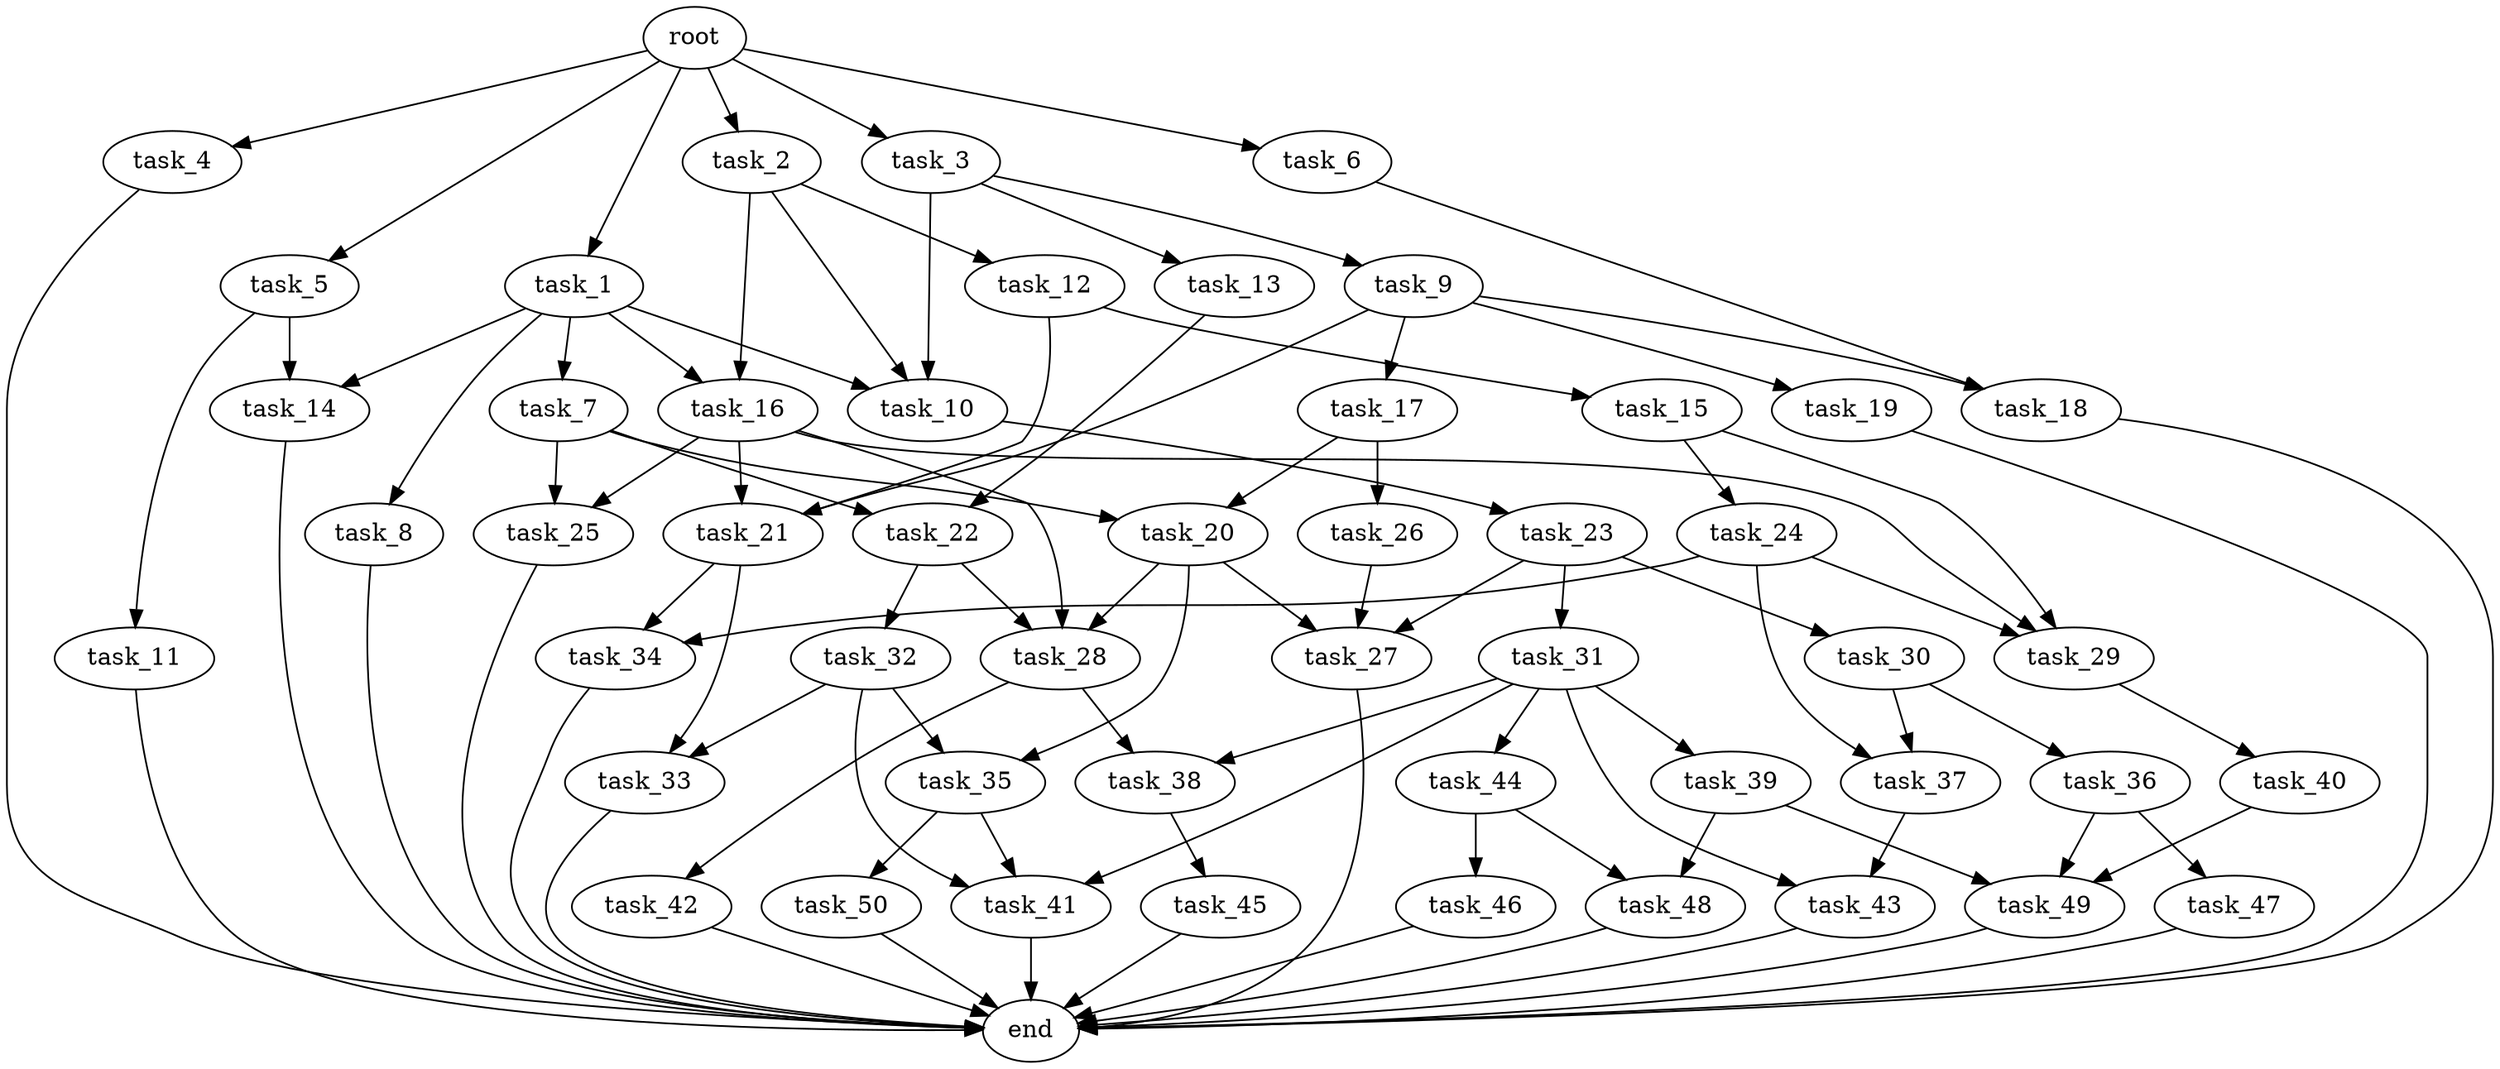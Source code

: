 digraph G {
  root [size="0.000000e+00"];
  task_1 [size="8.727948e+09"];
  task_2 [size="7.313446e+08"];
  task_3 [size="9.289233e+09"];
  task_4 [size="4.960771e+09"];
  task_5 [size="5.221981e+09"];
  task_6 [size="3.488217e+09"];
  task_7 [size="1.545841e+09"];
  task_8 [size="4.490209e+09"];
  task_9 [size="5.409472e+09"];
  task_10 [size="3.887210e+09"];
  task_11 [size="1.063062e+09"];
  task_12 [size="6.905369e+09"];
  task_13 [size="8.963067e+09"];
  task_14 [size="9.816433e+09"];
  task_15 [size="9.051249e+09"];
  task_16 [size="7.890143e+09"];
  task_17 [size="7.406824e+09"];
  task_18 [size="7.208427e+09"];
  task_19 [size="6.497016e+09"];
  task_20 [size="9.168583e+09"];
  task_21 [size="9.946779e+09"];
  task_22 [size="5.919498e+09"];
  task_23 [size="8.301841e+09"];
  task_24 [size="9.431982e+09"];
  task_25 [size="4.293833e+09"];
  task_26 [size="4.904376e+09"];
  task_27 [size="9.339307e+08"];
  task_28 [size="1.102564e+09"];
  task_29 [size="5.544119e+09"];
  task_30 [size="4.816148e+08"];
  task_31 [size="6.432558e+09"];
  task_32 [size="5.420882e+09"];
  task_33 [size="8.992275e+09"];
  task_34 [size="6.672587e+09"];
  task_35 [size="1.318465e+09"];
  task_36 [size="6.682078e+09"];
  task_37 [size="6.451053e+09"];
  task_38 [size="2.300993e+09"];
  task_39 [size="6.795792e+09"];
  task_40 [size="8.437719e+09"];
  task_41 [size="9.261725e+09"];
  task_42 [size="1.957475e+09"];
  task_43 [size="1.821914e+09"];
  task_44 [size="3.572415e+09"];
  task_45 [size="8.748292e+09"];
  task_46 [size="5.080176e+09"];
  task_47 [size="4.953718e+09"];
  task_48 [size="7.206712e+09"];
  task_49 [size="1.357445e+09"];
  task_50 [size="4.292481e+09"];
  end [size="0.000000e+00"];

  root -> task_1 [size="1.000000e-12"];
  root -> task_2 [size="1.000000e-12"];
  root -> task_3 [size="1.000000e-12"];
  root -> task_4 [size="1.000000e-12"];
  root -> task_5 [size="1.000000e-12"];
  root -> task_6 [size="1.000000e-12"];
  task_1 -> task_7 [size="1.545841e+08"];
  task_1 -> task_8 [size="4.490209e+08"];
  task_1 -> task_10 [size="1.295737e+08"];
  task_1 -> task_14 [size="4.908217e+08"];
  task_1 -> task_16 [size="3.945072e+08"];
  task_2 -> task_10 [size="1.295737e+08"];
  task_2 -> task_12 [size="6.905369e+08"];
  task_2 -> task_16 [size="3.945072e+08"];
  task_3 -> task_9 [size="5.409472e+08"];
  task_3 -> task_10 [size="1.295737e+08"];
  task_3 -> task_13 [size="8.963067e+08"];
  task_4 -> end [size="1.000000e-12"];
  task_5 -> task_11 [size="1.063062e+08"];
  task_5 -> task_14 [size="4.908217e+08"];
  task_6 -> task_18 [size="3.604214e+08"];
  task_7 -> task_20 [size="4.584292e+08"];
  task_7 -> task_22 [size="2.959749e+08"];
  task_7 -> task_25 [size="2.146916e+08"];
  task_8 -> end [size="1.000000e-12"];
  task_9 -> task_17 [size="7.406824e+08"];
  task_9 -> task_18 [size="3.604214e+08"];
  task_9 -> task_19 [size="6.497016e+08"];
  task_9 -> task_21 [size="3.315593e+08"];
  task_10 -> task_23 [size="8.301841e+08"];
  task_11 -> end [size="1.000000e-12"];
  task_12 -> task_15 [size="9.051249e+08"];
  task_12 -> task_21 [size="3.315593e+08"];
  task_13 -> task_22 [size="2.959749e+08"];
  task_14 -> end [size="1.000000e-12"];
  task_15 -> task_24 [size="9.431982e+08"];
  task_15 -> task_29 [size="1.848040e+08"];
  task_16 -> task_21 [size="3.315593e+08"];
  task_16 -> task_25 [size="2.146916e+08"];
  task_16 -> task_28 [size="3.675214e+07"];
  task_16 -> task_29 [size="1.848040e+08"];
  task_17 -> task_20 [size="4.584292e+08"];
  task_17 -> task_26 [size="4.904376e+08"];
  task_18 -> end [size="1.000000e-12"];
  task_19 -> end [size="1.000000e-12"];
  task_20 -> task_27 [size="3.113102e+07"];
  task_20 -> task_28 [size="3.675214e+07"];
  task_20 -> task_35 [size="6.592325e+07"];
  task_21 -> task_33 [size="4.496137e+08"];
  task_21 -> task_34 [size="3.336294e+08"];
  task_22 -> task_28 [size="3.675214e+07"];
  task_22 -> task_32 [size="5.420882e+08"];
  task_23 -> task_27 [size="3.113102e+07"];
  task_23 -> task_30 [size="4.816148e+07"];
  task_23 -> task_31 [size="6.432558e+08"];
  task_24 -> task_29 [size="1.848040e+08"];
  task_24 -> task_34 [size="3.336294e+08"];
  task_24 -> task_37 [size="3.225526e+08"];
  task_25 -> end [size="1.000000e-12"];
  task_26 -> task_27 [size="3.113102e+07"];
  task_27 -> end [size="1.000000e-12"];
  task_28 -> task_38 [size="1.150497e+08"];
  task_28 -> task_42 [size="1.957475e+08"];
  task_29 -> task_40 [size="8.437719e+08"];
  task_30 -> task_36 [size="6.682078e+08"];
  task_30 -> task_37 [size="3.225526e+08"];
  task_31 -> task_38 [size="1.150497e+08"];
  task_31 -> task_39 [size="6.795792e+08"];
  task_31 -> task_41 [size="3.087242e+08"];
  task_31 -> task_43 [size="9.109572e+07"];
  task_31 -> task_44 [size="3.572415e+08"];
  task_32 -> task_33 [size="4.496137e+08"];
  task_32 -> task_35 [size="6.592325e+07"];
  task_32 -> task_41 [size="3.087242e+08"];
  task_33 -> end [size="1.000000e-12"];
  task_34 -> end [size="1.000000e-12"];
  task_35 -> task_41 [size="3.087242e+08"];
  task_35 -> task_50 [size="4.292481e+08"];
  task_36 -> task_47 [size="4.953718e+08"];
  task_36 -> task_49 [size="4.524816e+07"];
  task_37 -> task_43 [size="9.109572e+07"];
  task_38 -> task_45 [size="8.748292e+08"];
  task_39 -> task_48 [size="3.603356e+08"];
  task_39 -> task_49 [size="4.524816e+07"];
  task_40 -> task_49 [size="4.524816e+07"];
  task_41 -> end [size="1.000000e-12"];
  task_42 -> end [size="1.000000e-12"];
  task_43 -> end [size="1.000000e-12"];
  task_44 -> task_46 [size="5.080176e+08"];
  task_44 -> task_48 [size="3.603356e+08"];
  task_45 -> end [size="1.000000e-12"];
  task_46 -> end [size="1.000000e-12"];
  task_47 -> end [size="1.000000e-12"];
  task_48 -> end [size="1.000000e-12"];
  task_49 -> end [size="1.000000e-12"];
  task_50 -> end [size="1.000000e-12"];
}
